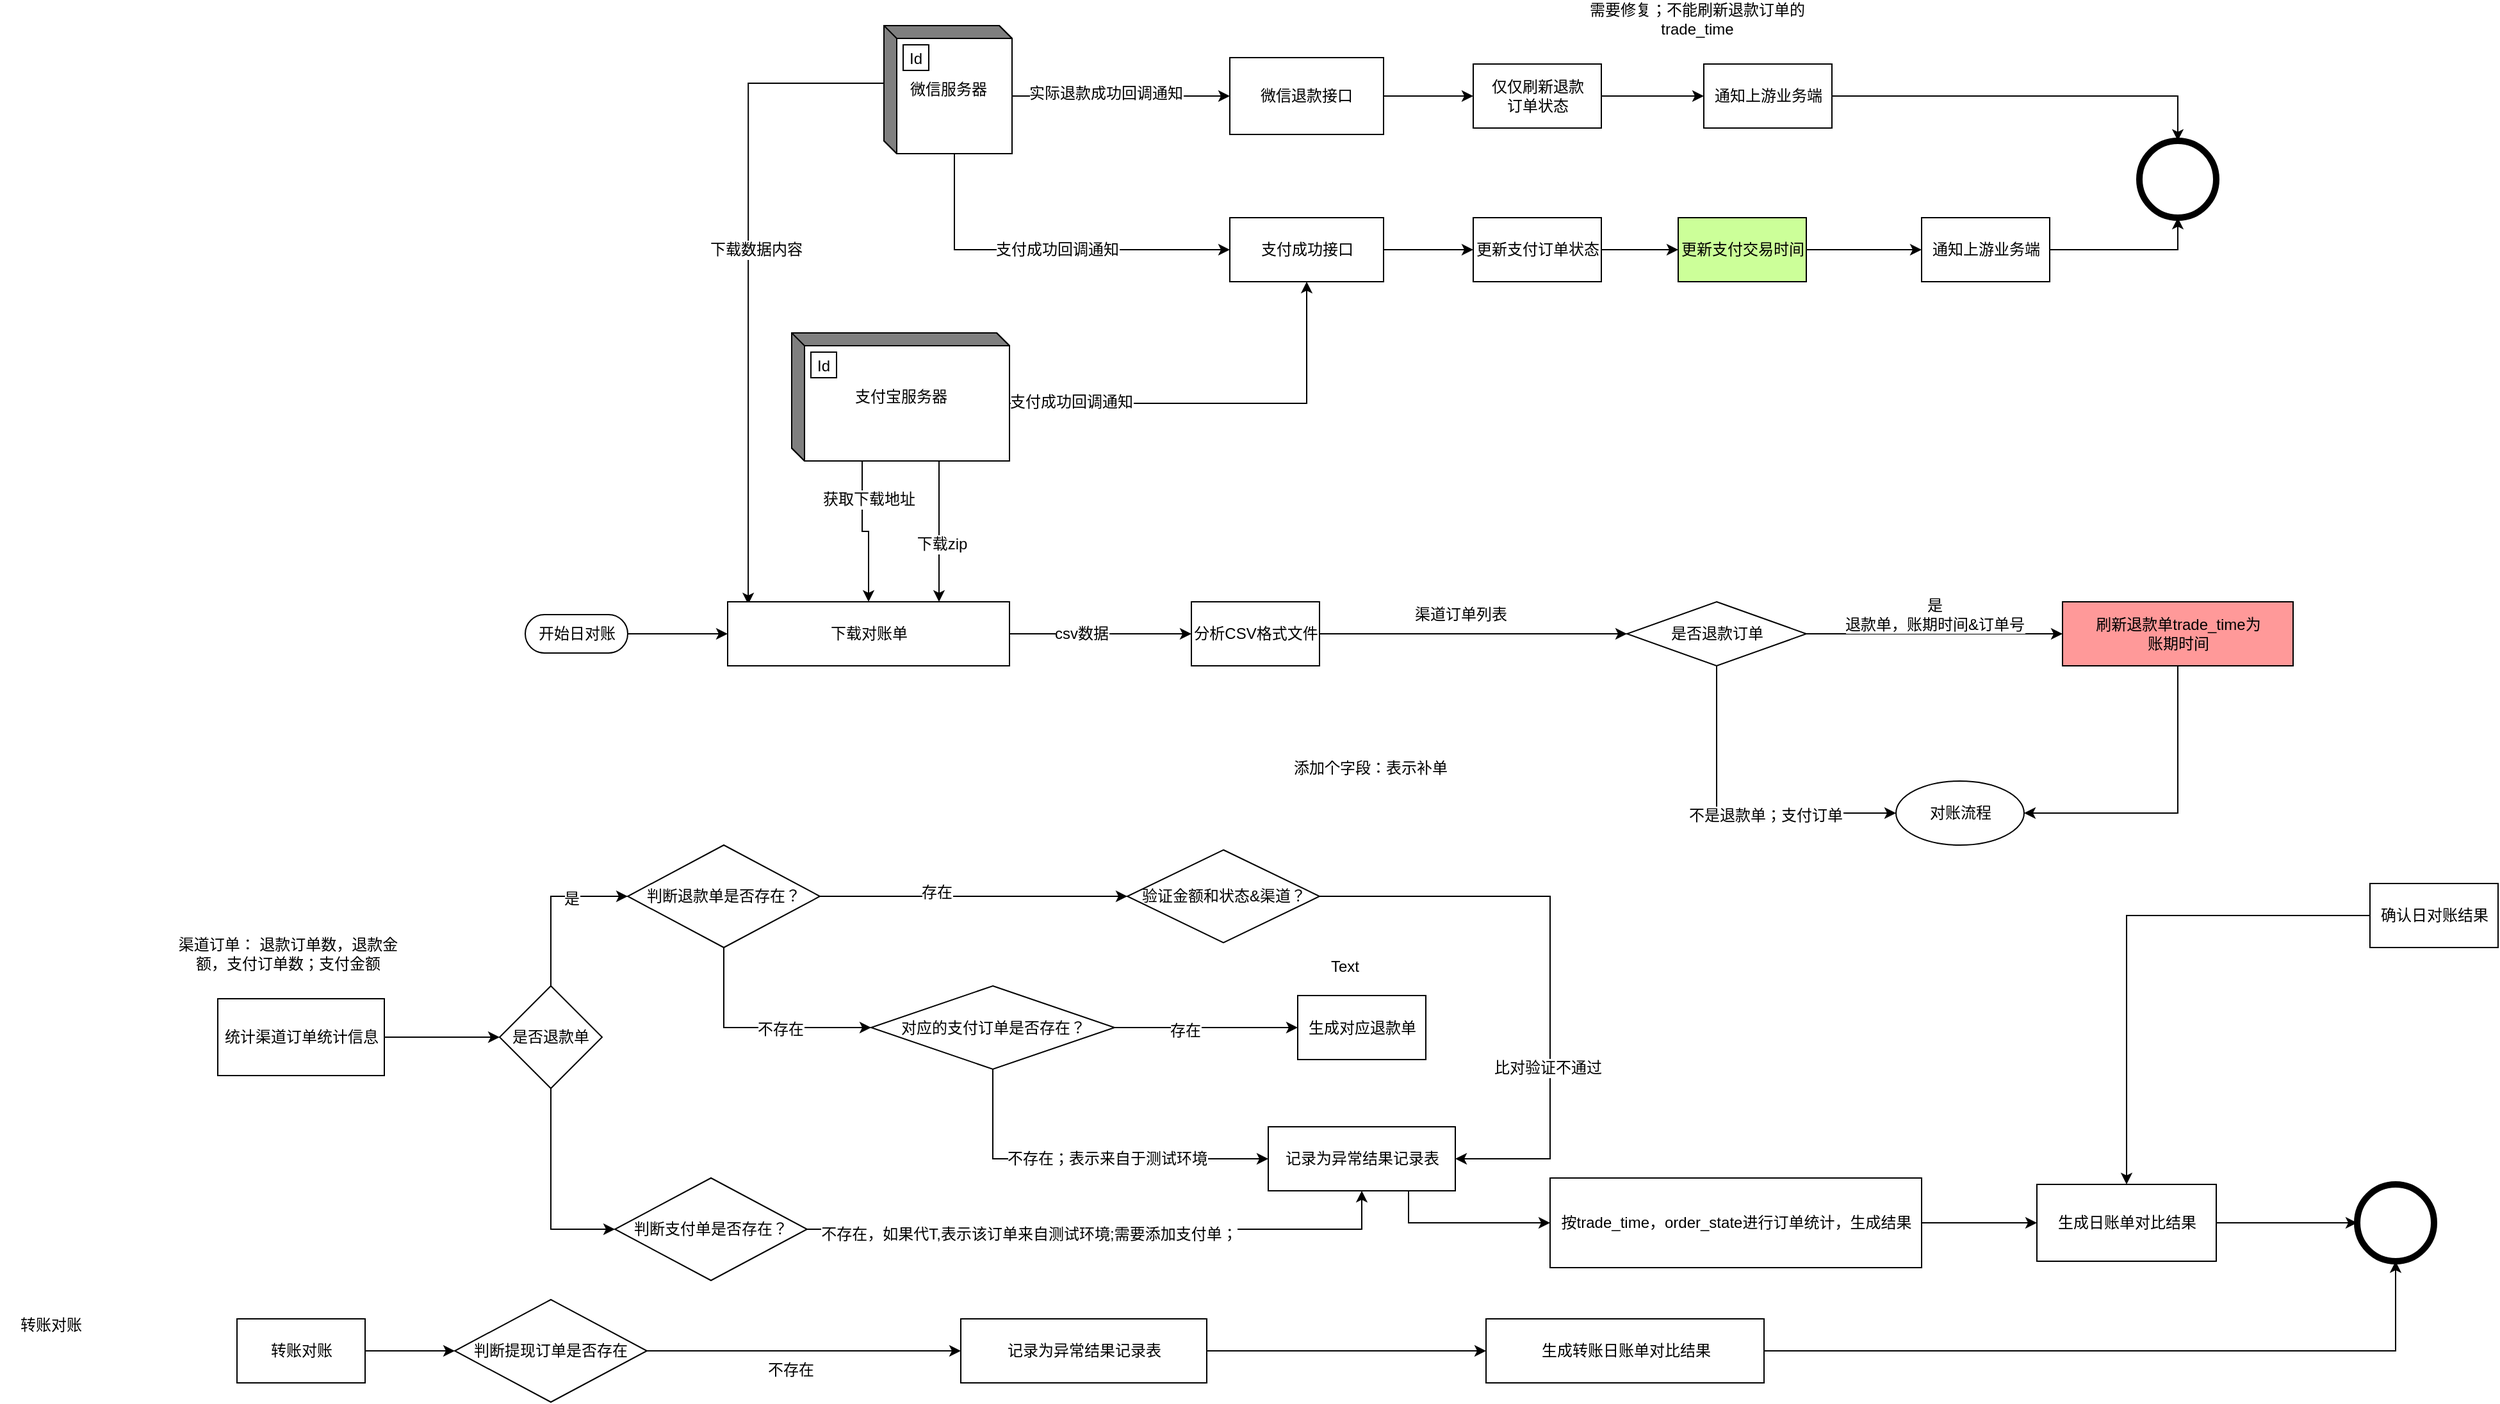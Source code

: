 <mxfile version="12.7.4" type="github">
  <diagram id="GYig4gQRv9blmUTTjOJp" name="Page-1">
    <mxGraphModel dx="2468" dy="696" grid="1" gridSize="10" guides="1" tooltips="1" connect="1" arrows="1" fold="1" page="1" pageScale="1" pageWidth="827" pageHeight="1169" math="0" shadow="0">
      <root>
        <mxCell id="0" />
        <mxCell id="1" parent="0" />
        <mxCell id="cRylLDb_RZIH1TP81bXJ-1" style="edgeStyle=orthogonalEdgeStyle;rounded=0;orthogonalLoop=1;jettySize=auto;html=1;exitX=1;exitY=0.5;exitDx=0;exitDy=0;" edge="1" parent="1" source="cRylLDb_RZIH1TP81bXJ-2" target="cRylLDb_RZIH1TP81bXJ-33">
          <mxGeometry relative="1" as="geometry" />
        </mxCell>
        <mxCell id="cRylLDb_RZIH1TP81bXJ-2" value="微信退款接口" style="rounded=0;whiteSpace=wrap;html=1;" vertex="1" parent="1">
          <mxGeometry x="370" y="95" width="120" height="60" as="geometry" />
        </mxCell>
        <mxCell id="cRylLDb_RZIH1TP81bXJ-3" style="edgeStyle=orthogonalEdgeStyle;rounded=0;orthogonalLoop=1;jettySize=auto;html=1;exitX=0;exitY=0;exitDx=100;exitDy=55;exitPerimeter=0;" edge="1" parent="1" source="cRylLDb_RZIH1TP81bXJ-9" target="cRylLDb_RZIH1TP81bXJ-2">
          <mxGeometry relative="1" as="geometry" />
        </mxCell>
        <mxCell id="cRylLDb_RZIH1TP81bXJ-4" value="实际退款成功回调通知" style="text;html=1;align=center;verticalAlign=middle;resizable=0;points=[];labelBackgroundColor=#ffffff;" vertex="1" connectable="0" parent="cRylLDb_RZIH1TP81bXJ-3">
          <mxGeometry x="-0.141" y="2" relative="1" as="geometry">
            <mxPoint as="offset" />
          </mxGeometry>
        </mxCell>
        <mxCell id="cRylLDb_RZIH1TP81bXJ-5" style="edgeStyle=orthogonalEdgeStyle;rounded=0;orthogonalLoop=1;jettySize=auto;html=1;exitX=0;exitY=0;exitDx=55;exitDy=100;exitPerimeter=0;entryX=0;entryY=0.5;entryDx=0;entryDy=0;" edge="1" parent="1" source="cRylLDb_RZIH1TP81bXJ-9" target="cRylLDb_RZIH1TP81bXJ-20">
          <mxGeometry relative="1" as="geometry" />
        </mxCell>
        <mxCell id="cRylLDb_RZIH1TP81bXJ-6" value="支付成功回调通知" style="text;html=1;align=center;verticalAlign=middle;resizable=0;points=[];labelBackgroundColor=#ffffff;" vertex="1" connectable="0" parent="cRylLDb_RZIH1TP81bXJ-5">
          <mxGeometry x="-0.1" relative="1" as="geometry">
            <mxPoint x="24" as="offset" />
          </mxGeometry>
        </mxCell>
        <mxCell id="cRylLDb_RZIH1TP81bXJ-7" style="edgeStyle=orthogonalEdgeStyle;rounded=0;orthogonalLoop=1;jettySize=auto;html=1;exitX=0;exitY=0;exitDx=0;exitDy=45;exitPerimeter=0;entryX=0.073;entryY=0.04;entryDx=0;entryDy=0;entryPerimeter=0;" edge="1" parent="1" source="cRylLDb_RZIH1TP81bXJ-9" target="cRylLDb_RZIH1TP81bXJ-23">
          <mxGeometry relative="1" as="geometry" />
        </mxCell>
        <mxCell id="cRylLDb_RZIH1TP81bXJ-8" value="下载数据内容" style="text;html=1;align=center;verticalAlign=middle;resizable=0;points=[];labelBackgroundColor=#ffffff;" vertex="1" connectable="0" parent="cRylLDb_RZIH1TP81bXJ-7">
          <mxGeometry x="0.626" y="4" relative="1" as="geometry">
            <mxPoint x="1.93" y="-181.1" as="offset" />
          </mxGeometry>
        </mxCell>
        <mxCell id="cRylLDb_RZIH1TP81bXJ-9" value="微信服务器" style="html=1;dashed=0;whitespace=wrap;shape=mxgraph.dfd.externalEntity" vertex="1" parent="1">
          <mxGeometry x="100" y="70" width="100" height="100" as="geometry" />
        </mxCell>
        <mxCell id="cRylLDb_RZIH1TP81bXJ-10" value="Id" style="autosize=1;part=1;resizable=0;strokeColor=inherit;fillColor=inherit;gradientColor=inherit;" vertex="1" parent="cRylLDb_RZIH1TP81bXJ-9">
          <mxGeometry width="20" height="20" relative="1" as="geometry">
            <mxPoint x="15" y="15" as="offset" />
          </mxGeometry>
        </mxCell>
        <mxCell id="cRylLDb_RZIH1TP81bXJ-11" style="edgeStyle=orthogonalEdgeStyle;rounded=0;orthogonalLoop=1;jettySize=auto;html=1;exitX=0;exitY=0;exitDx=100;exitDy=55;exitPerimeter=0;entryX=0.5;entryY=1;entryDx=0;entryDy=0;" edge="1" parent="1" source="cRylLDb_RZIH1TP81bXJ-17" target="cRylLDb_RZIH1TP81bXJ-20">
          <mxGeometry relative="1" as="geometry" />
        </mxCell>
        <mxCell id="cRylLDb_RZIH1TP81bXJ-12" value="支付成功回调通知" style="text;html=1;align=center;verticalAlign=middle;resizable=0;points=[];labelBackgroundColor=#ffffff;" vertex="1" connectable="0" parent="cRylLDb_RZIH1TP81bXJ-11">
          <mxGeometry x="-0.409" y="1" relative="1" as="geometry">
            <mxPoint as="offset" />
          </mxGeometry>
        </mxCell>
        <mxCell id="cRylLDb_RZIH1TP81bXJ-13" style="edgeStyle=orthogonalEdgeStyle;rounded=0;orthogonalLoop=1;jettySize=auto;html=1;exitX=0;exitY=0;exitDx=55;exitDy=100;exitPerimeter=0;" edge="1" parent="1" source="cRylLDb_RZIH1TP81bXJ-17" target="cRylLDb_RZIH1TP81bXJ-23">
          <mxGeometry relative="1" as="geometry" />
        </mxCell>
        <mxCell id="cRylLDb_RZIH1TP81bXJ-14" value="获取下载地址" style="text;html=1;align=center;verticalAlign=middle;resizable=0;points=[];labelBackgroundColor=#ffffff;" vertex="1" connectable="0" parent="cRylLDb_RZIH1TP81bXJ-13">
          <mxGeometry x="0.322" y="1" relative="1" as="geometry">
            <mxPoint x="-1" y="-41" as="offset" />
          </mxGeometry>
        </mxCell>
        <mxCell id="cRylLDb_RZIH1TP81bXJ-15" style="edgeStyle=orthogonalEdgeStyle;rounded=0;orthogonalLoop=1;jettySize=auto;html=1;exitX=0;exitY=0;exitDx=115;exitDy=100;exitPerimeter=0;entryX=0.75;entryY=0;entryDx=0;entryDy=0;" edge="1" parent="1" source="cRylLDb_RZIH1TP81bXJ-17" target="cRylLDb_RZIH1TP81bXJ-23">
          <mxGeometry relative="1" as="geometry">
            <mxPoint x="210" y="510" as="targetPoint" />
          </mxGeometry>
        </mxCell>
        <mxCell id="cRylLDb_RZIH1TP81bXJ-16" value="下载zip" style="text;html=1;align=center;verticalAlign=middle;resizable=0;points=[];labelBackgroundColor=#ffffff;" vertex="1" connectable="0" parent="cRylLDb_RZIH1TP81bXJ-15">
          <mxGeometry x="0.182" y="2" relative="1" as="geometry">
            <mxPoint as="offset" />
          </mxGeometry>
        </mxCell>
        <mxCell id="cRylLDb_RZIH1TP81bXJ-17" value="支付宝服务器" style="html=1;dashed=0;whitespace=wrap;shape=mxgraph.dfd.externalEntity" vertex="1" parent="1">
          <mxGeometry x="28" y="310" width="170" height="100" as="geometry" />
        </mxCell>
        <mxCell id="cRylLDb_RZIH1TP81bXJ-18" value="Id" style="autosize=1;part=1;resizable=0;strokeColor=inherit;fillColor=inherit;gradientColor=inherit;" vertex="1" parent="cRylLDb_RZIH1TP81bXJ-17">
          <mxGeometry width="20" height="20" relative="1" as="geometry">
            <mxPoint x="15" y="15" as="offset" />
          </mxGeometry>
        </mxCell>
        <mxCell id="cRylLDb_RZIH1TP81bXJ-19" style="edgeStyle=orthogonalEdgeStyle;rounded=0;orthogonalLoop=1;jettySize=auto;html=1;exitX=1;exitY=0.5;exitDx=0;exitDy=0;entryX=0;entryY=0.5;entryDx=0;entryDy=0;" edge="1" parent="1" source="cRylLDb_RZIH1TP81bXJ-20" target="cRylLDb_RZIH1TP81bXJ-35">
          <mxGeometry relative="1" as="geometry" />
        </mxCell>
        <mxCell id="cRylLDb_RZIH1TP81bXJ-20" value="支付成功接口" style="html=1;dashed=0;whitespace=wrap;" vertex="1" parent="1">
          <mxGeometry x="370" y="220" width="120" height="50" as="geometry" />
        </mxCell>
        <mxCell id="cRylLDb_RZIH1TP81bXJ-21" style="edgeStyle=orthogonalEdgeStyle;rounded=0;orthogonalLoop=1;jettySize=auto;html=1;exitX=1;exitY=0.5;exitDx=0;exitDy=0;entryX=0;entryY=0.5;entryDx=0;entryDy=0;" edge="1" parent="1" source="cRylLDb_RZIH1TP81bXJ-23" target="cRylLDb_RZIH1TP81bXJ-28">
          <mxGeometry relative="1" as="geometry" />
        </mxCell>
        <mxCell id="cRylLDb_RZIH1TP81bXJ-22" value="csv数据" style="text;html=1;align=center;verticalAlign=middle;resizable=0;points=[];labelBackgroundColor=#ffffff;" vertex="1" connectable="0" parent="cRylLDb_RZIH1TP81bXJ-21">
          <mxGeometry x="-0.216" relative="1" as="geometry">
            <mxPoint as="offset" />
          </mxGeometry>
        </mxCell>
        <mxCell id="cRylLDb_RZIH1TP81bXJ-23" value="下载对账单" style="html=1;dashed=0;whitespace=wrap;" vertex="1" parent="1">
          <mxGeometry x="-22" y="520" width="220" height="50" as="geometry" />
        </mxCell>
        <mxCell id="cRylLDb_RZIH1TP81bXJ-24" style="edgeStyle=orthogonalEdgeStyle;rounded=0;orthogonalLoop=1;jettySize=auto;html=1;entryX=0;entryY=0.5;entryDx=0;entryDy=0;" edge="1" parent="1" source="cRylLDb_RZIH1TP81bXJ-25" target="cRylLDb_RZIH1TP81bXJ-23">
          <mxGeometry relative="1" as="geometry" />
        </mxCell>
        <mxCell id="cRylLDb_RZIH1TP81bXJ-25" value="开始日对账" style="html=1;dashed=0;whitespace=wrap;shape=mxgraph.dfd.start" vertex="1" parent="1">
          <mxGeometry x="-180" y="530" width="80" height="30" as="geometry" />
        </mxCell>
        <mxCell id="cRylLDb_RZIH1TP81bXJ-26" style="edgeStyle=orthogonalEdgeStyle;rounded=0;orthogonalLoop=1;jettySize=auto;html=1;exitX=1;exitY=0.5;exitDx=0;exitDy=0;entryX=0;entryY=0.5;entryDx=0;entryDy=0;" edge="1" parent="1" source="cRylLDb_RZIH1TP81bXJ-28">
          <mxGeometry relative="1" as="geometry">
            <mxPoint x="680" y="545" as="targetPoint" />
          </mxGeometry>
        </mxCell>
        <mxCell id="cRylLDb_RZIH1TP81bXJ-27" value="渠道订单列表" style="text;html=1;align=center;verticalAlign=middle;resizable=0;points=[];labelBackgroundColor=#ffffff;" vertex="1" connectable="0" parent="cRylLDb_RZIH1TP81bXJ-26">
          <mxGeometry x="-0.508" y="27" relative="1" as="geometry">
            <mxPoint x="51" y="12" as="offset" />
          </mxGeometry>
        </mxCell>
        <mxCell id="cRylLDb_RZIH1TP81bXJ-28" value="分析CSV格式文件" style="html=1;dashed=0;whitespace=wrap;" vertex="1" parent="1">
          <mxGeometry x="340" y="520" width="100" height="50" as="geometry" />
        </mxCell>
        <mxCell id="cRylLDb_RZIH1TP81bXJ-29" style="edgeStyle=orthogonalEdgeStyle;rounded=0;orthogonalLoop=1;jettySize=auto;html=1;exitX=1;exitY=0.5;exitDx=0;exitDy=0;" edge="1" parent="1" source="cRylLDb_RZIH1TP81bXJ-30" target="cRylLDb_RZIH1TP81bXJ-31">
          <mxGeometry relative="1" as="geometry" />
        </mxCell>
        <mxCell id="cRylLDb_RZIH1TP81bXJ-30" value="通知上游业务端" style="html=1;dashed=0;whitespace=wrap;" vertex="1" parent="1">
          <mxGeometry x="740" y="100" width="100" height="50" as="geometry" />
        </mxCell>
        <mxCell id="cRylLDb_RZIH1TP81bXJ-31" value="" style="shape=ellipse;html=1;dashed=0;whitespace=wrap;aspect=fixed;strokeWidth=5;perimeter=ellipsePerimeter;" vertex="1" parent="1">
          <mxGeometry x="1080" y="160" width="60" height="60" as="geometry" />
        </mxCell>
        <mxCell id="cRylLDb_RZIH1TP81bXJ-32" style="edgeStyle=orthogonalEdgeStyle;rounded=0;orthogonalLoop=1;jettySize=auto;html=1;exitX=1;exitY=0.5;exitDx=0;exitDy=0;" edge="1" parent="1" source="cRylLDb_RZIH1TP81bXJ-33" target="cRylLDb_RZIH1TP81bXJ-30">
          <mxGeometry relative="1" as="geometry" />
        </mxCell>
        <mxCell id="cRylLDb_RZIH1TP81bXJ-33" value="仅仅刷新退款&lt;br&gt;订单状态" style="html=1;dashed=0;whitespace=wrap;" vertex="1" parent="1">
          <mxGeometry x="560" y="100" width="100" height="50" as="geometry" />
        </mxCell>
        <mxCell id="cRylLDb_RZIH1TP81bXJ-34" style="edgeStyle=orthogonalEdgeStyle;rounded=0;orthogonalLoop=1;jettySize=auto;html=1;exitX=1;exitY=0.5;exitDx=0;exitDy=0;" edge="1" parent="1" source="cRylLDb_RZIH1TP81bXJ-35" target="cRylLDb_RZIH1TP81bXJ-37">
          <mxGeometry relative="1" as="geometry" />
        </mxCell>
        <mxCell id="cRylLDb_RZIH1TP81bXJ-35" value="更新支付订单状态" style="html=1;dashed=0;whitespace=wrap;" vertex="1" parent="1">
          <mxGeometry x="560" y="220" width="100" height="50" as="geometry" />
        </mxCell>
        <mxCell id="cRylLDb_RZIH1TP81bXJ-36" style="edgeStyle=orthogonalEdgeStyle;rounded=0;orthogonalLoop=1;jettySize=auto;html=1;exitX=1;exitY=0.5;exitDx=0;exitDy=0;entryX=0;entryY=0.5;entryDx=0;entryDy=0;" edge="1" parent="1" source="cRylLDb_RZIH1TP81bXJ-37" target="cRylLDb_RZIH1TP81bXJ-39">
          <mxGeometry relative="1" as="geometry" />
        </mxCell>
        <mxCell id="cRylLDb_RZIH1TP81bXJ-37" value="更新支付交易时间" style="html=1;dashed=0;whitespace=wrap;fillColor=#CCFF99;" vertex="1" parent="1">
          <mxGeometry x="720" y="220" width="100" height="50" as="geometry" />
        </mxCell>
        <mxCell id="cRylLDb_RZIH1TP81bXJ-38" style="edgeStyle=orthogonalEdgeStyle;rounded=0;orthogonalLoop=1;jettySize=auto;html=1;exitX=1;exitY=0.5;exitDx=0;exitDy=0;entryX=0.5;entryY=1;entryDx=0;entryDy=0;" edge="1" parent="1" source="cRylLDb_RZIH1TP81bXJ-39" target="cRylLDb_RZIH1TP81bXJ-31">
          <mxGeometry relative="1" as="geometry" />
        </mxCell>
        <mxCell id="cRylLDb_RZIH1TP81bXJ-39" value="通知上游业务端" style="html=1;dashed=0;whitespace=wrap;" vertex="1" parent="1">
          <mxGeometry x="910" y="220" width="100" height="50" as="geometry" />
        </mxCell>
        <mxCell id="cRylLDb_RZIH1TP81bXJ-40" style="edgeStyle=orthogonalEdgeStyle;rounded=0;orthogonalLoop=1;jettySize=auto;html=1;exitX=0.5;exitY=1;exitDx=0;exitDy=0;entryX=0;entryY=0.5;entryDx=0;entryDy=0;" edge="1" parent="1" source="cRylLDb_RZIH1TP81bXJ-42" target="cRylLDb_RZIH1TP81bXJ-47">
          <mxGeometry relative="1" as="geometry">
            <mxPoint x="890" y="675" as="targetPoint" />
          </mxGeometry>
        </mxCell>
        <mxCell id="cRylLDb_RZIH1TP81bXJ-41" value="不是退款单；支付订单" style="text;html=1;align=center;verticalAlign=middle;resizable=0;points=[];labelBackgroundColor=#ffffff;" vertex="1" connectable="0" parent="cRylLDb_RZIH1TP81bXJ-40">
          <mxGeometry x="0.195" y="-2" relative="1" as="geometry">
            <mxPoint as="offset" />
          </mxGeometry>
        </mxCell>
        <mxCell id="cRylLDb_RZIH1TP81bXJ-42" value="是否退款订单" style="shape=rhombus;html=1;dashed=0;whitespace=wrap;perimeter=rhombusPerimeter;" vertex="1" parent="1">
          <mxGeometry x="680" y="520" width="140" height="50" as="geometry" />
        </mxCell>
        <mxCell id="cRylLDb_RZIH1TP81bXJ-43" style="edgeStyle=orthogonalEdgeStyle;rounded=0;orthogonalLoop=1;jettySize=auto;html=1;exitX=0.5;exitY=1;exitDx=0;exitDy=0;entryX=1;entryY=0.5;entryDx=0;entryDy=0;" edge="1" parent="1" source="cRylLDb_RZIH1TP81bXJ-44" target="cRylLDb_RZIH1TP81bXJ-47">
          <mxGeometry relative="1" as="geometry">
            <mxPoint x="990" y="675" as="targetPoint" />
          </mxGeometry>
        </mxCell>
        <mxCell id="cRylLDb_RZIH1TP81bXJ-44" value="刷新退款单trade_time为&lt;br&gt;账期时间" style="html=1;dashed=0;whitespace=wrap;fillColor=#FF9999;" vertex="1" parent="1">
          <mxGeometry x="1020" y="520" width="180" height="50" as="geometry" />
        </mxCell>
        <mxCell id="cRylLDb_RZIH1TP81bXJ-45" style="edgeStyle=orthogonalEdgeStyle;rounded=0;orthogonalLoop=1;jettySize=auto;html=1;exitX=1;exitY=0.5;exitDx=0;exitDy=0;entryX=0;entryY=0.5;entryDx=0;entryDy=0;" edge="1" parent="1" source="cRylLDb_RZIH1TP81bXJ-42" target="cRylLDb_RZIH1TP81bXJ-44">
          <mxGeometry relative="1" as="geometry">
            <mxPoint x="740" y="640" as="sourcePoint" />
            <mxPoint x="980" y="640" as="targetPoint" />
          </mxGeometry>
        </mxCell>
        <mxCell id="cRylLDb_RZIH1TP81bXJ-46" value="是&lt;br&gt;退款单，账期时间&amp;amp;订单号" style="text;html=1;align=center;verticalAlign=middle;resizable=0;points=[];labelBackgroundColor=#ffffff;" vertex="1" connectable="0" parent="cRylLDb_RZIH1TP81bXJ-45">
          <mxGeometry x="-0.508" y="27" relative="1" as="geometry">
            <mxPoint x="51" y="12" as="offset" />
          </mxGeometry>
        </mxCell>
        <mxCell id="cRylLDb_RZIH1TP81bXJ-47" value="对账流程" style="shape=ellipse;html=1;dashed=0;whitespace=wrap;perimeter=ellipsePerimeter;" vertex="1" parent="1">
          <mxGeometry x="890" y="660" width="100" height="50" as="geometry" />
        </mxCell>
        <mxCell id="cRylLDb_RZIH1TP81bXJ-48" style="edgeStyle=orthogonalEdgeStyle;rounded=0;orthogonalLoop=1;jettySize=auto;html=1;exitX=0.5;exitY=0;exitDx=0;exitDy=0;entryX=0;entryY=0.5;entryDx=0;entryDy=0;" edge="1" parent="1" source="cRylLDb_RZIH1TP81bXJ-51" target="cRylLDb_RZIH1TP81bXJ-56">
          <mxGeometry relative="1" as="geometry" />
        </mxCell>
        <mxCell id="cRylLDb_RZIH1TP81bXJ-49" value="是" style="text;html=1;align=center;verticalAlign=middle;resizable=0;points=[];labelBackgroundColor=#ffffff;" vertex="1" connectable="0" parent="cRylLDb_RZIH1TP81bXJ-48">
          <mxGeometry x="0.046" y="-16" relative="1" as="geometry">
            <mxPoint as="offset" />
          </mxGeometry>
        </mxCell>
        <mxCell id="cRylLDb_RZIH1TP81bXJ-50" style="edgeStyle=orthogonalEdgeStyle;rounded=0;orthogonalLoop=1;jettySize=auto;html=1;exitX=0.5;exitY=1;exitDx=0;exitDy=0;entryX=0;entryY=0.5;entryDx=0;entryDy=0;" edge="1" parent="1" source="cRylLDb_RZIH1TP81bXJ-51" target="cRylLDb_RZIH1TP81bXJ-73">
          <mxGeometry relative="1" as="geometry" />
        </mxCell>
        <mxCell id="cRylLDb_RZIH1TP81bXJ-51" value="是否退款单" style="rhombus;whiteSpace=wrap;html=1;" vertex="1" parent="1">
          <mxGeometry x="-200" y="820" width="80" height="80" as="geometry" />
        </mxCell>
        <mxCell id="cRylLDb_RZIH1TP81bXJ-52" style="edgeStyle=orthogonalEdgeStyle;rounded=0;orthogonalLoop=1;jettySize=auto;html=1;exitX=1;exitY=0.5;exitDx=0;exitDy=0;entryX=0;entryY=0.5;entryDx=0;entryDy=0;" edge="1" parent="1" source="cRylLDb_RZIH1TP81bXJ-56" target="cRylLDb_RZIH1TP81bXJ-70">
          <mxGeometry relative="1" as="geometry" />
        </mxCell>
        <mxCell id="cRylLDb_RZIH1TP81bXJ-53" value="存在" style="text;html=1;align=center;verticalAlign=middle;resizable=0;points=[];labelBackgroundColor=#ffffff;" vertex="1" connectable="0" parent="cRylLDb_RZIH1TP81bXJ-52">
          <mxGeometry x="-0.24" y="3" relative="1" as="geometry">
            <mxPoint as="offset" />
          </mxGeometry>
        </mxCell>
        <mxCell id="cRylLDb_RZIH1TP81bXJ-54" style="edgeStyle=orthogonalEdgeStyle;rounded=0;orthogonalLoop=1;jettySize=auto;html=1;exitX=0.5;exitY=1;exitDx=0;exitDy=0;entryX=0;entryY=0.5;entryDx=0;entryDy=0;" edge="1" parent="1" source="cRylLDb_RZIH1TP81bXJ-56" target="cRylLDb_RZIH1TP81bXJ-61">
          <mxGeometry relative="1" as="geometry" />
        </mxCell>
        <mxCell id="cRylLDb_RZIH1TP81bXJ-55" value="不存在" style="text;html=1;align=center;verticalAlign=middle;resizable=0;points=[];labelBackgroundColor=#ffffff;" vertex="1" connectable="0" parent="cRylLDb_RZIH1TP81bXJ-54">
          <mxGeometry x="0.2" relative="1" as="geometry">
            <mxPoint y="1" as="offset" />
          </mxGeometry>
        </mxCell>
        <mxCell id="cRylLDb_RZIH1TP81bXJ-56" value="判断退款单是否存在？" style="rhombus;whiteSpace=wrap;html=1;" vertex="1" parent="1">
          <mxGeometry x="-100" y="710" width="150" height="80" as="geometry" />
        </mxCell>
        <mxCell id="cRylLDb_RZIH1TP81bXJ-57" style="edgeStyle=orthogonalEdgeStyle;rounded=0;orthogonalLoop=1;jettySize=auto;html=1;exitX=0.5;exitY=1;exitDx=0;exitDy=0;entryX=0;entryY=0.5;entryDx=0;entryDy=0;" edge="1" parent="1" source="cRylLDb_RZIH1TP81bXJ-61" target="cRylLDb_RZIH1TP81bXJ-63">
          <mxGeometry relative="1" as="geometry" />
        </mxCell>
        <mxCell id="cRylLDb_RZIH1TP81bXJ-58" value="不存在；表示来自于测试环境" style="text;html=1;align=center;verticalAlign=middle;resizable=0;points=[];labelBackgroundColor=#ffffff;" vertex="1" connectable="0" parent="cRylLDb_RZIH1TP81bXJ-57">
          <mxGeometry x="0.11" y="-4" relative="1" as="geometry">
            <mxPoint x="1" y="-4" as="offset" />
          </mxGeometry>
        </mxCell>
        <mxCell id="cRylLDb_RZIH1TP81bXJ-59" style="edgeStyle=orthogonalEdgeStyle;rounded=0;orthogonalLoop=1;jettySize=auto;html=1;exitX=1;exitY=0.5;exitDx=0;exitDy=0;entryX=0;entryY=0.5;entryDx=0;entryDy=0;" edge="1" parent="1" source="cRylLDb_RZIH1TP81bXJ-61" target="cRylLDb_RZIH1TP81bXJ-65">
          <mxGeometry relative="1" as="geometry" />
        </mxCell>
        <mxCell id="cRylLDb_RZIH1TP81bXJ-60" value="存在" style="text;html=1;align=center;verticalAlign=middle;resizable=0;points=[];labelBackgroundColor=#ffffff;" vertex="1" connectable="0" parent="cRylLDb_RZIH1TP81bXJ-59">
          <mxGeometry x="-0.236" y="-1" relative="1" as="geometry">
            <mxPoint y="1" as="offset" />
          </mxGeometry>
        </mxCell>
        <mxCell id="cRylLDb_RZIH1TP81bXJ-61" value="对应的支付订单是否存在？" style="shape=rhombus;html=1;dashed=0;whitespace=wrap;perimeter=rhombusPerimeter;" vertex="1" parent="1">
          <mxGeometry x="90" y="820" width="190" height="65" as="geometry" />
        </mxCell>
        <mxCell id="cRylLDb_RZIH1TP81bXJ-62" style="edgeStyle=orthogonalEdgeStyle;rounded=0;orthogonalLoop=1;jettySize=auto;html=1;exitX=0.75;exitY=1;exitDx=0;exitDy=0;entryX=0;entryY=0.5;entryDx=0;entryDy=0;" edge="1" parent="1" source="cRylLDb_RZIH1TP81bXJ-63" target="cRylLDb_RZIH1TP81bXJ-67">
          <mxGeometry relative="1" as="geometry" />
        </mxCell>
        <mxCell id="cRylLDb_RZIH1TP81bXJ-63" value="记录为异常结果记录表" style="html=1;dashed=0;whitespace=wrap;" vertex="1" parent="1">
          <mxGeometry x="400" y="930" width="146" height="50" as="geometry" />
        </mxCell>
        <mxCell id="cRylLDb_RZIH1TP81bXJ-65" value="生成对应退款单" style="html=1;dashed=0;whitespace=wrap;" vertex="1" parent="1">
          <mxGeometry x="423" y="827.5" width="100" height="50" as="geometry" />
        </mxCell>
        <mxCell id="cRylLDb_RZIH1TP81bXJ-66" style="edgeStyle=orthogonalEdgeStyle;rounded=0;orthogonalLoop=1;jettySize=auto;html=1;exitX=1;exitY=0.5;exitDx=0;exitDy=0;" edge="1" parent="1" source="cRylLDb_RZIH1TP81bXJ-67" target="cRylLDb_RZIH1TP81bXJ-77">
          <mxGeometry relative="1" as="geometry" />
        </mxCell>
        <mxCell id="cRylLDb_RZIH1TP81bXJ-67" value="按trade_time，order_state进行订单统计，生成结果" style="html=1;dashed=0;whitespace=wrap;" vertex="1" parent="1">
          <mxGeometry x="620" y="970" width="290" height="70" as="geometry" />
        </mxCell>
        <mxCell id="cRylLDb_RZIH1TP81bXJ-68" style="edgeStyle=orthogonalEdgeStyle;rounded=0;orthogonalLoop=1;jettySize=auto;html=1;exitX=1;exitY=0.5;exitDx=0;exitDy=0;entryX=1;entryY=0.5;entryDx=0;entryDy=0;" edge="1" parent="1" source="cRylLDb_RZIH1TP81bXJ-70" target="cRylLDb_RZIH1TP81bXJ-63">
          <mxGeometry relative="1" as="geometry">
            <Array as="points">
              <mxPoint x="620" y="750" />
              <mxPoint x="620" y="955" />
            </Array>
          </mxGeometry>
        </mxCell>
        <mxCell id="cRylLDb_RZIH1TP81bXJ-69" value="比对验证不通过" style="text;html=1;align=center;verticalAlign=middle;resizable=0;points=[];labelBackgroundColor=#ffffff;" vertex="1" connectable="0" parent="cRylLDb_RZIH1TP81bXJ-68">
          <mxGeometry x="0.368" y="-2" relative="1" as="geometry">
            <mxPoint as="offset" />
          </mxGeometry>
        </mxCell>
        <mxCell id="cRylLDb_RZIH1TP81bXJ-70" value="验证金额和状态&amp;amp;渠道？" style="shape=rhombus;html=1;dashed=0;whitespace=wrap;perimeter=rhombusPerimeter;" vertex="1" parent="1">
          <mxGeometry x="290" y="713.75" width="150" height="72.5" as="geometry" />
        </mxCell>
        <mxCell id="cRylLDb_RZIH1TP81bXJ-71" style="edgeStyle=orthogonalEdgeStyle;rounded=0;orthogonalLoop=1;jettySize=auto;html=1;exitX=1;exitY=0.5;exitDx=0;exitDy=0;entryX=0.5;entryY=1;entryDx=0;entryDy=0;" edge="1" parent="1" source="cRylLDb_RZIH1TP81bXJ-73" target="cRylLDb_RZIH1TP81bXJ-63">
          <mxGeometry relative="1" as="geometry" />
        </mxCell>
        <mxCell id="cRylLDb_RZIH1TP81bXJ-72" value="不存在，如果代T,表示该订单来自测试环境;需要添加支付单； &lt;br&gt;" style="text;html=1;align=center;verticalAlign=middle;resizable=0;points=[];labelBackgroundColor=#ffffff;" vertex="1" connectable="0" parent="cRylLDb_RZIH1TP81bXJ-71">
          <mxGeometry x="-0.253" y="-4" relative="1" as="geometry">
            <mxPoint as="offset" />
          </mxGeometry>
        </mxCell>
        <mxCell id="cRylLDb_RZIH1TP81bXJ-73" value="判断支付单是否存在？" style="rhombus;whiteSpace=wrap;html=1;" vertex="1" parent="1">
          <mxGeometry x="-110" y="970" width="150" height="80" as="geometry" />
        </mxCell>
        <mxCell id="cRylLDb_RZIH1TP81bXJ-74" style="edgeStyle=orthogonalEdgeStyle;rounded=0;orthogonalLoop=1;jettySize=auto;html=1;entryX=0;entryY=0.5;entryDx=0;entryDy=0;" edge="1" parent="1" source="cRylLDb_RZIH1TP81bXJ-75" target="cRylLDb_RZIH1TP81bXJ-51">
          <mxGeometry relative="1" as="geometry" />
        </mxCell>
        <mxCell id="cRylLDb_RZIH1TP81bXJ-75" value="统计渠道订单统计信息" style="html=1;dashed=0;whitespace=wrap;fillColor=none;" vertex="1" parent="1">
          <mxGeometry x="-420" y="830" width="130" height="60" as="geometry" />
        </mxCell>
        <mxCell id="cRylLDb_RZIH1TP81bXJ-76" style="edgeStyle=orthogonalEdgeStyle;rounded=0;orthogonalLoop=1;jettySize=auto;html=1;exitX=1;exitY=0.5;exitDx=0;exitDy=0;entryX=0;entryY=0.5;entryDx=0;entryDy=0;" edge="1" parent="1" source="cRylLDb_RZIH1TP81bXJ-77" target="cRylLDb_RZIH1TP81bXJ-78">
          <mxGeometry relative="1" as="geometry" />
        </mxCell>
        <mxCell id="cRylLDb_RZIH1TP81bXJ-77" value="生成日账单对比结果" style="html=1;dashed=0;whitespace=wrap;fillColor=none;" vertex="1" parent="1">
          <mxGeometry x="1000" y="975" width="140" height="60" as="geometry" />
        </mxCell>
        <mxCell id="cRylLDb_RZIH1TP81bXJ-78" value="" style="shape=ellipse;html=1;dashed=0;whitespace=wrap;aspect=fixed;strokeWidth=5;perimeter=ellipsePerimeter;fillColor=none;" vertex="1" parent="1">
          <mxGeometry x="1250" y="975" width="60" height="60" as="geometry" />
        </mxCell>
        <mxCell id="cRylLDb_RZIH1TP81bXJ-79" style="edgeStyle=orthogonalEdgeStyle;rounded=0;orthogonalLoop=1;jettySize=auto;html=1;exitX=1;exitY=0.5;exitDx=0;exitDy=0;entryX=0;entryY=0.5;entryDx=0;entryDy=0;" edge="1" parent="1" source="cRylLDb_RZIH1TP81bXJ-80" target="cRylLDb_RZIH1TP81bXJ-83">
          <mxGeometry relative="1" as="geometry" />
        </mxCell>
        <mxCell id="cRylLDb_RZIH1TP81bXJ-80" value="转账对账" style="html=1;dashed=0;whitespace=wrap;fillColor=none;" vertex="1" parent="1">
          <mxGeometry x="-405" y="1080" width="100" height="50" as="geometry" />
        </mxCell>
        <mxCell id="cRylLDb_RZIH1TP81bXJ-81" style="edgeStyle=orthogonalEdgeStyle;rounded=0;orthogonalLoop=1;jettySize=auto;html=1;exitX=1;exitY=0.5;exitDx=0;exitDy=0;" edge="1" parent="1" source="cRylLDb_RZIH1TP81bXJ-83" target="cRylLDb_RZIH1TP81bXJ-85">
          <mxGeometry relative="1" as="geometry" />
        </mxCell>
        <mxCell id="cRylLDb_RZIH1TP81bXJ-82" value="不存在" style="text;html=1;align=center;verticalAlign=middle;resizable=0;points=[];labelBackgroundColor=#ffffff;" vertex="1" connectable="0" parent="cRylLDb_RZIH1TP81bXJ-81">
          <mxGeometry x="-0.313" y="-3" relative="1" as="geometry">
            <mxPoint x="28" y="12" as="offset" />
          </mxGeometry>
        </mxCell>
        <mxCell id="cRylLDb_RZIH1TP81bXJ-83" value="判断提现订单是否存在" style="rhombus;whiteSpace=wrap;html=1;" vertex="1" parent="1">
          <mxGeometry x="-235" y="1065" width="150" height="80" as="geometry" />
        </mxCell>
        <mxCell id="cRylLDb_RZIH1TP81bXJ-84" style="edgeStyle=orthogonalEdgeStyle;rounded=0;orthogonalLoop=1;jettySize=auto;html=1;exitX=1;exitY=0.5;exitDx=0;exitDy=0;" edge="1" parent="1" source="cRylLDb_RZIH1TP81bXJ-85" target="cRylLDb_RZIH1TP81bXJ-87">
          <mxGeometry relative="1" as="geometry" />
        </mxCell>
        <mxCell id="cRylLDb_RZIH1TP81bXJ-85" value="记录为异常结果记录表" style="html=1;dashed=0;whitespace=wrap;fillColor=none;" vertex="1" parent="1">
          <mxGeometry x="160" y="1080" width="192" height="50" as="geometry" />
        </mxCell>
        <mxCell id="cRylLDb_RZIH1TP81bXJ-86" style="edgeStyle=orthogonalEdgeStyle;rounded=0;orthogonalLoop=1;jettySize=auto;html=1;exitX=1;exitY=0.5;exitDx=0;exitDy=0;entryX=0.5;entryY=1;entryDx=0;entryDy=0;" edge="1" parent="1" source="cRylLDb_RZIH1TP81bXJ-87" target="cRylLDb_RZIH1TP81bXJ-78">
          <mxGeometry relative="1" as="geometry" />
        </mxCell>
        <mxCell id="cRylLDb_RZIH1TP81bXJ-87" value="生成转账日账单对比结果" style="html=1;dashed=0;whitespace=wrap;fillColor=none;" vertex="1" parent="1">
          <mxGeometry x="570" y="1080" width="217" height="50" as="geometry" />
        </mxCell>
        <mxCell id="cRylLDb_RZIH1TP81bXJ-88" style="edgeStyle=orthogonalEdgeStyle;rounded=0;orthogonalLoop=1;jettySize=auto;html=1;exitX=0;exitY=0.5;exitDx=0;exitDy=0;" edge="1" parent="1" source="cRylLDb_RZIH1TP81bXJ-89" target="cRylLDb_RZIH1TP81bXJ-77">
          <mxGeometry relative="1" as="geometry" />
        </mxCell>
        <mxCell id="cRylLDb_RZIH1TP81bXJ-89" value="确认日对账结果" style="html=1;dashed=0;whitespace=wrap;fillColor=none;" vertex="1" parent="1">
          <mxGeometry x="1260" y="740" width="100" height="50" as="geometry" />
        </mxCell>
        <mxCell id="cRylLDb_RZIH1TP81bXJ-90" value="需要修复；不能刷新退款订单的trade_time" style="text;html=1;strokeColor=none;fillColor=none;align=center;verticalAlign=middle;whiteSpace=wrap;rounded=0;" vertex="1" parent="1">
          <mxGeometry x="630" y="50" width="210" height="30" as="geometry" />
        </mxCell>
        <mxCell id="cRylLDb_RZIH1TP81bXJ-91" value="渠道订单： 退款订单数，退款金额，支付订单数；支付金额" style="text;html=1;strokeColor=none;fillColor=none;align=center;verticalAlign=middle;whiteSpace=wrap;rounded=0;" vertex="1" parent="1">
          <mxGeometry x="-460" y="790" width="190" height="10" as="geometry" />
        </mxCell>
        <mxCell id="cRylLDb_RZIH1TP81bXJ-92" value="Text" style="text;html=1;strokeColor=none;fillColor=none;align=center;verticalAlign=middle;whiteSpace=wrap;rounded=0;" vertex="1" parent="1">
          <mxGeometry x="440" y="795" width="40" height="20" as="geometry" />
        </mxCell>
        <mxCell id="cRylLDb_RZIH1TP81bXJ-96" value="添加个字段：表示补单" style="text;html=1;strokeColor=none;fillColor=none;align=center;verticalAlign=middle;whiteSpace=wrap;rounded=0;" vertex="1" parent="1">
          <mxGeometry x="330" y="650" width="300" as="geometry" />
        </mxCell>
        <mxCell id="cRylLDb_RZIH1TP81bXJ-98" value="&lt;span style=&quot;white-space: nowrap&quot;&gt;转账对账&lt;/span&gt;" style="text;html=1;strokeColor=none;fillColor=none;align=center;verticalAlign=middle;whiteSpace=wrap;rounded=0;" vertex="1" parent="1">
          <mxGeometry x="-590" y="1025" width="80" height="120" as="geometry" />
        </mxCell>
      </root>
    </mxGraphModel>
  </diagram>
</mxfile>
